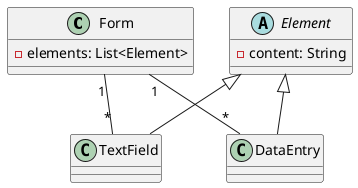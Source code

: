@startuml
class Form {
  - elements: List<Element>
}

abstract class Element {
  - content: String
}

class TextField extends Element {
}

class DataEntry extends Element {
}

Form "1" -- "*" TextField
Form "1" -- "*" DataEntry
@enduml